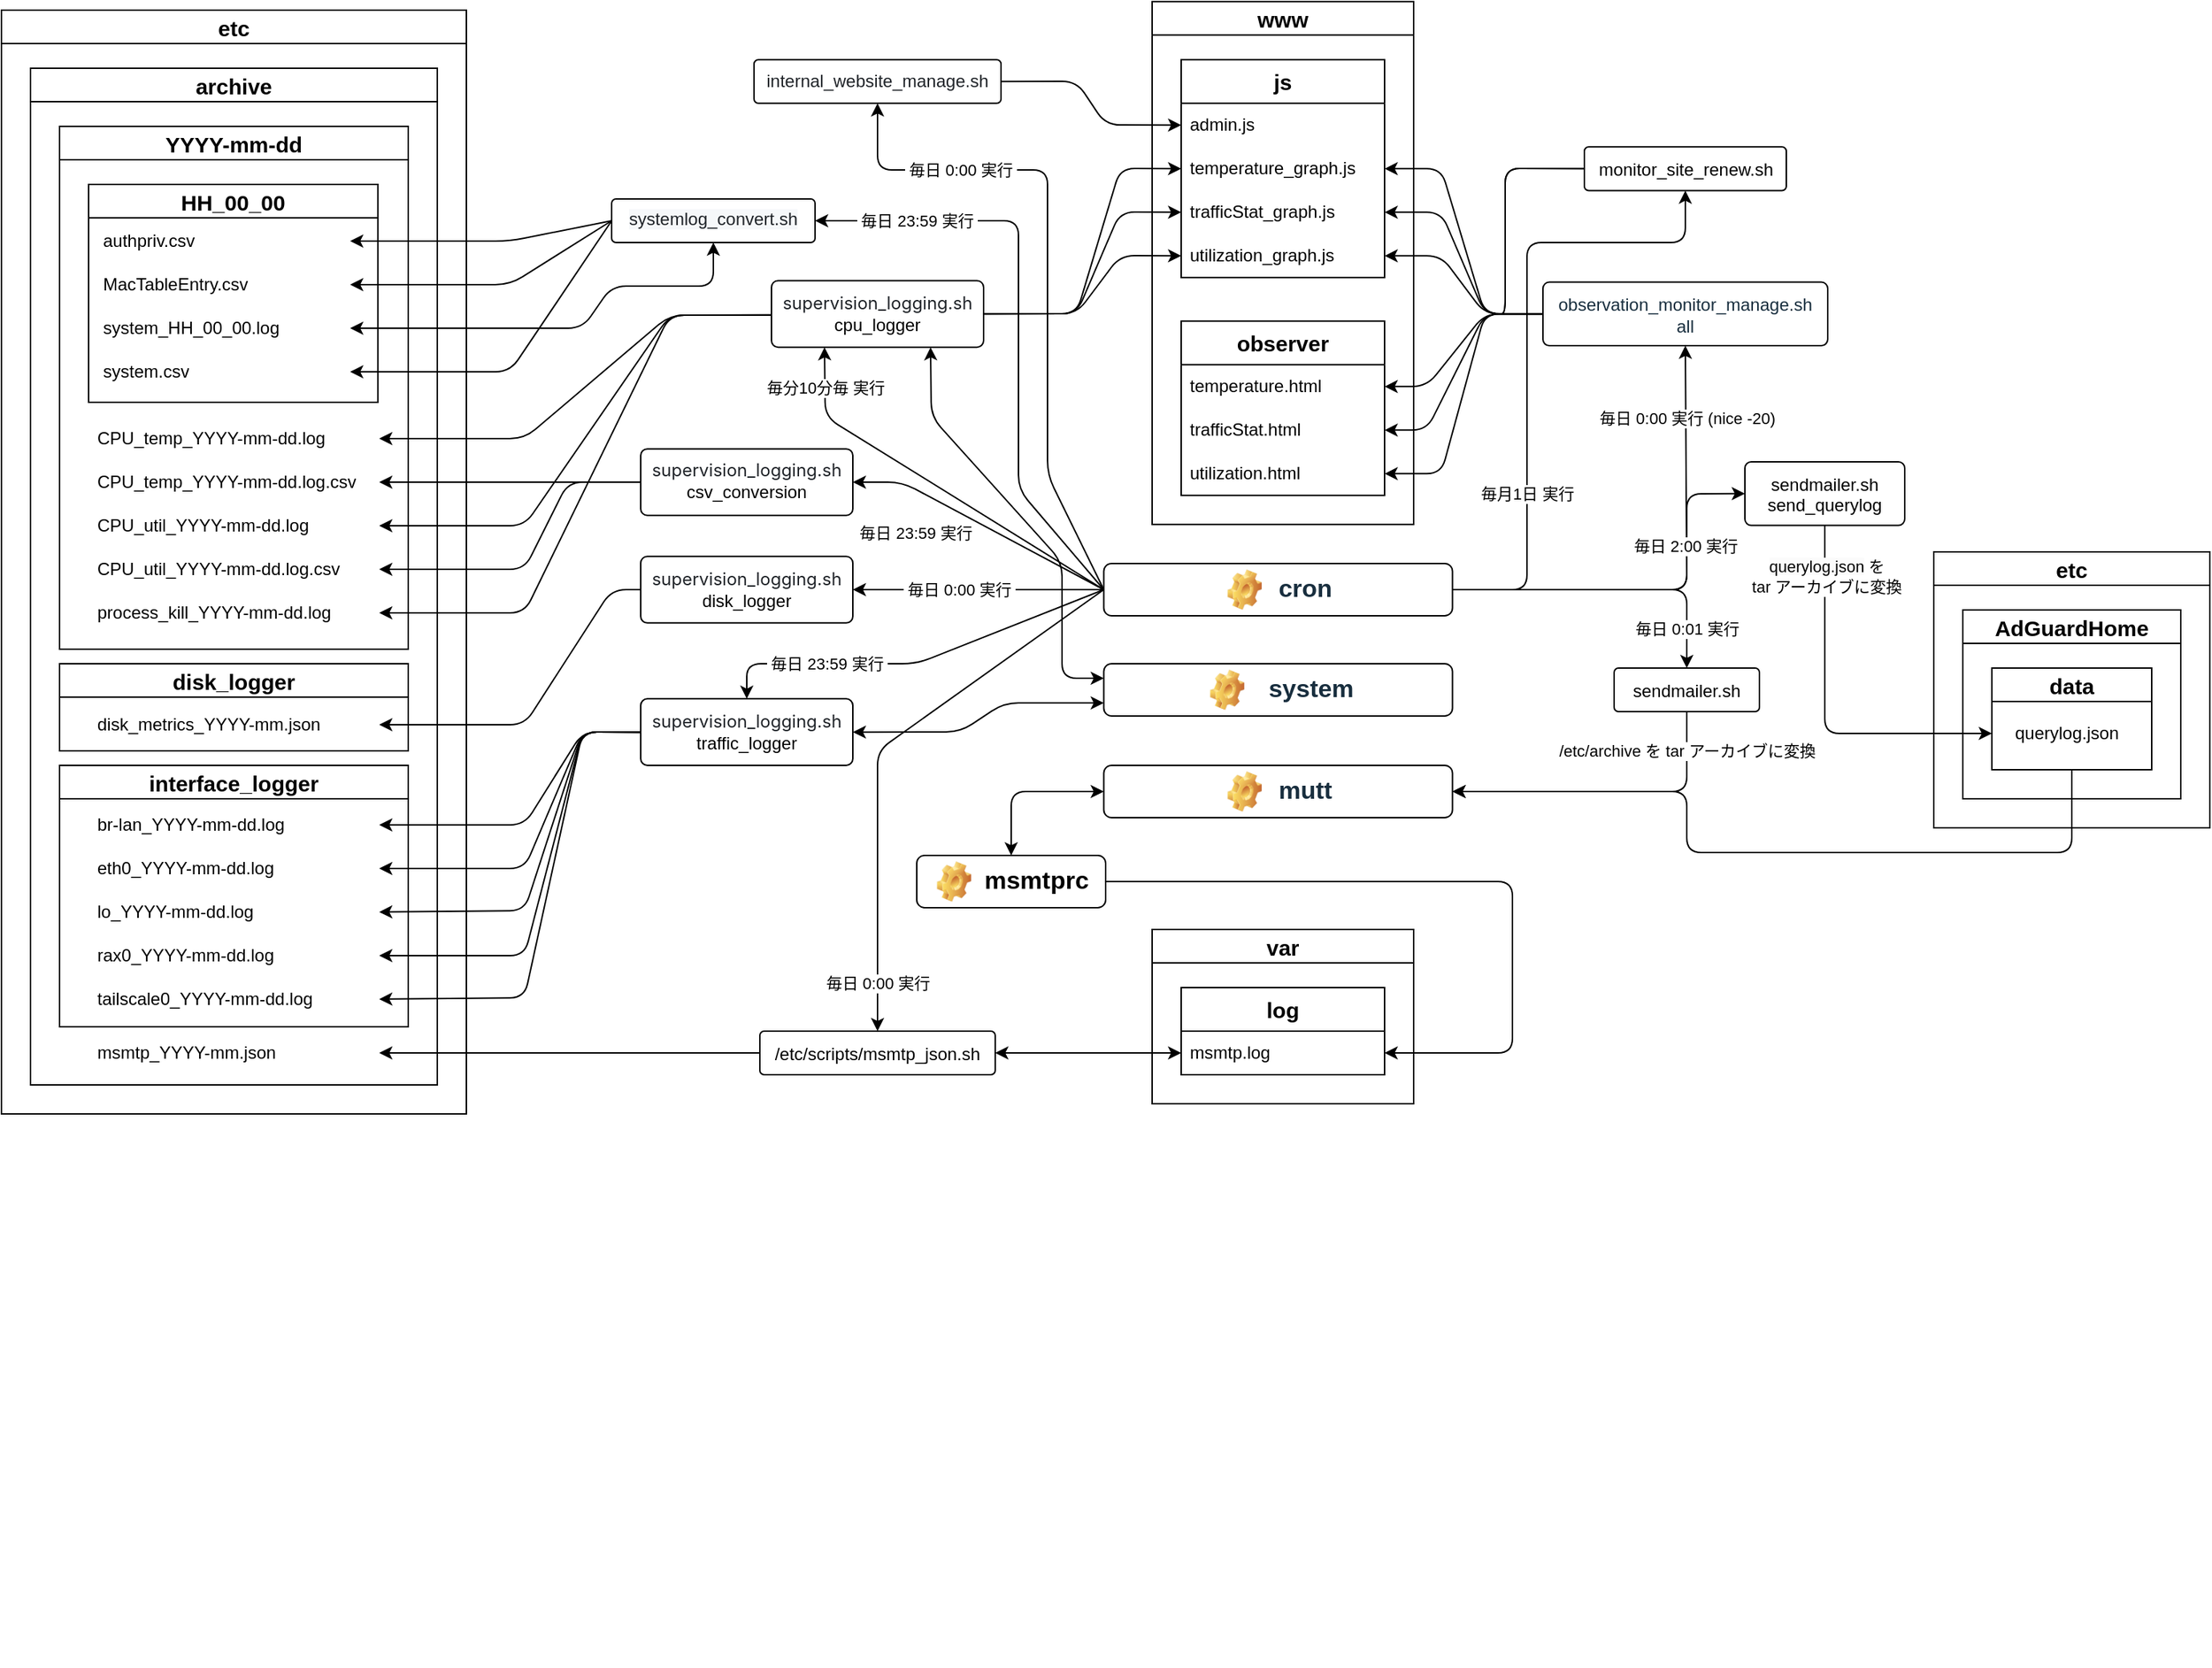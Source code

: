 <mxfile version="24.8.3">
  <diagram name="ページ1" id="POTG8XySrepqZoLcC0DG">
    <mxGraphModel dx="2048" dy="1121" grid="1" gridSize="10" guides="1" tooltips="1" connect="1" arrows="1" fold="1" page="1" pageScale="1" pageWidth="827" pageHeight="1169" math="0" shadow="0">
      <root>
        <mxCell id="0" />
        <mxCell id="1" parent="0" />
        <mxCell id="xPqBgnL-eaIDLJrNf_FH-5" value="&lt;font style=&quot;font-size: 15px;&quot;&gt;js&lt;/font&gt;" style="swimlane;fontStyle=1;childLayout=stackLayout;horizontal=1;startSize=30;horizontalStack=0;resizeParent=1;resizeParentMax=0;resizeLast=0;collapsible=1;marginBottom=0;whiteSpace=wrap;html=1;" parent="1" vertex="1">
          <mxGeometry x="52" y="174.15" width="140" height="150" as="geometry" />
        </mxCell>
        <UserObject label="admin.js" id="xPqBgnL-eaIDLJrNf_FH-6">
          <mxCell style="text;strokeColor=none;fillColor=none;align=left;verticalAlign=middle;spacingLeft=4;spacingRight=4;overflow=hidden;points=[[0,0.5],[1,0.5]];portConstraint=eastwest;rotatable=0;whiteSpace=wrap;html=1;" parent="xPqBgnL-eaIDLJrNf_FH-5" vertex="1">
            <mxGeometry y="30" width="140" height="30" as="geometry" />
          </mxCell>
        </UserObject>
        <mxCell id="xPqBgnL-eaIDLJrNf_FH-7" value="temperature_graph.js" style="text;strokeColor=none;fillColor=none;align=left;verticalAlign=middle;spacingLeft=4;spacingRight=4;overflow=hidden;points=[[0,0.5],[1,0.5]];portConstraint=eastwest;rotatable=0;whiteSpace=wrap;html=1;" parent="xPqBgnL-eaIDLJrNf_FH-5" vertex="1">
          <mxGeometry y="60" width="140" height="30" as="geometry" />
        </mxCell>
        <mxCell id="xPqBgnL-eaIDLJrNf_FH-8" value="trafficStat_graph.js" style="text;strokeColor=none;fillColor=none;align=left;verticalAlign=middle;spacingLeft=4;spacingRight=4;overflow=hidden;points=[[0,0.5],[1,0.5]];portConstraint=eastwest;rotatable=0;whiteSpace=wrap;html=1;" parent="xPqBgnL-eaIDLJrNf_FH-5" vertex="1">
          <mxGeometry y="90" width="140" height="30" as="geometry" />
        </mxCell>
        <UserObject label="utilization_graph.js" id="xPqBgnL-eaIDLJrNf_FH-9">
          <mxCell style="text;strokeColor=none;fillColor=none;align=left;verticalAlign=middle;spacingLeft=4;spacingRight=4;overflow=hidden;points=[[0,0.5],[1,0.5]];portConstraint=eastwest;rotatable=0;whiteSpace=wrap;html=1;" parent="xPqBgnL-eaIDLJrNf_FH-5" vertex="1">
            <mxGeometry y="120" width="140" height="30" as="geometry" />
          </mxCell>
        </UserObject>
        <mxCell id="xPqBgnL-eaIDLJrNf_FH-11" value="&lt;font style=&quot;font-size: 15px;&quot;&gt;www&lt;/font&gt;" style="swimlane;whiteSpace=wrap;html=1;" parent="1" vertex="1">
          <mxGeometry x="32" y="134.15" width="180" height="360" as="geometry" />
        </mxCell>
        <mxCell id="xPqBgnL-eaIDLJrNf_FH-1" value="&lt;font style=&quot;font-size: 15px;&quot;&gt;observer&lt;/font&gt;" style="swimlane;fontStyle=1;childLayout=stackLayout;horizontal=1;startSize=30;horizontalStack=0;resizeParent=1;resizeParentMax=0;resizeLast=0;collapsible=1;marginBottom=0;whiteSpace=wrap;html=1;" parent="xPqBgnL-eaIDLJrNf_FH-11" vertex="1">
          <mxGeometry x="20" y="220" width="140" height="120" as="geometry" />
        </mxCell>
        <mxCell id="xPqBgnL-eaIDLJrNf_FH-2" value="temperature.html" style="text;strokeColor=none;fillColor=none;align=left;verticalAlign=middle;spacingLeft=4;spacingRight=4;overflow=hidden;points=[[0,0.5],[1,0.5]];portConstraint=eastwest;rotatable=0;whiteSpace=wrap;html=1;" parent="xPqBgnL-eaIDLJrNf_FH-1" vertex="1">
          <mxGeometry y="30" width="140" height="30" as="geometry" />
        </mxCell>
        <mxCell id="xPqBgnL-eaIDLJrNf_FH-3" value="trafficStat.html" style="text;strokeColor=none;fillColor=none;align=left;verticalAlign=middle;spacingLeft=4;spacingRight=4;overflow=hidden;points=[[0,0.5],[1,0.5]];portConstraint=eastwest;rotatable=0;whiteSpace=wrap;html=1;" parent="xPqBgnL-eaIDLJrNf_FH-1" vertex="1">
          <mxGeometry y="60" width="140" height="30" as="geometry" />
        </mxCell>
        <mxCell id="xPqBgnL-eaIDLJrNf_FH-4" value="utilization.html" style="text;strokeColor=none;fillColor=none;align=left;verticalAlign=middle;spacingLeft=4;spacingRight=4;overflow=hidden;points=[[0,0.5],[1,0.5]];portConstraint=eastwest;rotatable=0;whiteSpace=wrap;html=1;" parent="xPqBgnL-eaIDLJrNf_FH-1" vertex="1">
          <mxGeometry y="90" width="140" height="30" as="geometry" />
        </mxCell>
        <mxCell id="xPqBgnL-eaIDLJrNf_FH-190" value="" style="html=1;rounded=1;curved=0;sourcePerimeterSpacing=0;targetPerimeterSpacing=0;startSize=6;endSize=6;noEdgeStyle=1;orthogonal=1;entryX=1;entryY=0.5;entryDx=0;entryDy=0;exitX=0;exitY=0.5;exitDx=0;exitDy=0;" parent="1" source="xPqBgnL-eaIDLJrNf_FH-167" target="xPqBgnL-eaIDLJrNf_FH-7" edge="1">
          <mxGeometry relative="1" as="geometry">
            <mxPoint x="222" y="231.65" as="sourcePoint" />
            <mxPoint x="272" y="204.15" as="targetPoint" />
            <Array as="points">
              <mxPoint x="261" y="349.15" />
              <mxPoint x="231" y="249.15" />
            </Array>
          </mxGeometry>
        </mxCell>
        <mxCell id="xPqBgnL-eaIDLJrNf_FH-196" value="" style="html=1;rounded=1;curved=0;sourcePerimeterSpacing=0;targetPerimeterSpacing=0;startSize=6;endSize=6;noEdgeStyle=1;orthogonal=1;entryX=1;entryY=0.5;entryDx=0;entryDy=0;exitX=0;exitY=0.5;exitDx=0;exitDy=0;" parent="1" source="xPqBgnL-eaIDLJrNf_FH-167" target="xPqBgnL-eaIDLJrNf_FH-8" edge="1">
          <mxGeometry relative="1" as="geometry">
            <mxPoint x="382" y="275.15" as="sourcePoint" />
            <mxPoint x="202" y="259.15" as="targetPoint" />
            <Array as="points">
              <mxPoint x="261" y="349.15" />
              <mxPoint x="231" y="279.15" />
            </Array>
          </mxGeometry>
        </mxCell>
        <mxCell id="xPqBgnL-eaIDLJrNf_FH-197" value="" style="html=1;rounded=1;curved=0;sourcePerimeterSpacing=0;targetPerimeterSpacing=0;startSize=6;endSize=6;noEdgeStyle=1;orthogonal=1;entryX=1;entryY=0.5;entryDx=0;entryDy=0;exitX=0;exitY=0.5;exitDx=0;exitDy=0;" parent="1" source="xPqBgnL-eaIDLJrNf_FH-167" target="xPqBgnL-eaIDLJrNf_FH-9" edge="1">
          <mxGeometry relative="1" as="geometry">
            <mxPoint x="382" y="275.15" as="sourcePoint" />
            <mxPoint x="202" y="289.15" as="targetPoint" />
            <Array as="points">
              <mxPoint x="261" y="349.15" />
              <mxPoint x="231" y="309.15" />
            </Array>
          </mxGeometry>
        </mxCell>
        <mxCell id="_yV6Y9GvnwlzQ7EZrmGs-10" value="" style="html=1;rounded=1;curved=0;sourcePerimeterSpacing=0;targetPerimeterSpacing=0;startSize=6;endSize=6;noEdgeStyle=1;orthogonal=1;entryX=0;entryY=0.5;entryDx=0;entryDy=0;exitX=1;exitY=0.5;exitDx=0;exitDy=0;" parent="1" source="_yV6Y9GvnwlzQ7EZrmGs-13" target="xPqBgnL-eaIDLJrNf_FH-7" edge="1">
          <mxGeometry relative="1" as="geometry">
            <mxPoint x="-139" y="344.15" as="sourcePoint" />
            <mxPoint x="-219" y="394.15" as="targetPoint" />
            <Array as="points">
              <mxPoint x="-20" y="349" />
              <mxPoint x="10" y="249" />
            </Array>
          </mxGeometry>
        </mxCell>
        <mxCell id="_yV6Y9GvnwlzQ7EZrmGs-11" value="" style="html=1;rounded=1;curved=0;sourcePerimeterSpacing=0;targetPerimeterSpacing=0;startSize=6;endSize=6;noEdgeStyle=1;orthogonal=1;entryX=0;entryY=0.5;entryDx=0;entryDy=0;exitX=1;exitY=0.5;exitDx=0;exitDy=0;strokeColor=default;" parent="1" source="_yV6Y9GvnwlzQ7EZrmGs-13" target="xPqBgnL-eaIDLJrNf_FH-8" edge="1">
          <mxGeometry relative="1" as="geometry">
            <mxPoint x="-99" y="404.15" as="sourcePoint" />
            <mxPoint x="52" y="509.15" as="targetPoint" />
            <Array as="points">
              <mxPoint x="-20" y="349" />
              <mxPoint x="10" y="279" />
            </Array>
          </mxGeometry>
        </mxCell>
        <mxCell id="_yV6Y9GvnwlzQ7EZrmGs-12" value="" style="html=1;rounded=1;curved=0;sourcePerimeterSpacing=0;targetPerimeterSpacing=0;startSize=6;endSize=6;noEdgeStyle=1;orthogonal=1;entryX=0;entryY=0.5;entryDx=0;entryDy=0;exitX=1;exitY=0.5;exitDx=0;exitDy=0;" parent="1" source="_yV6Y9GvnwlzQ7EZrmGs-13" target="xPqBgnL-eaIDLJrNf_FH-9" edge="1">
          <mxGeometry relative="1" as="geometry">
            <mxPoint x="-159" y="364.15" as="sourcePoint" />
            <mxPoint x="-6" y="524.15" as="targetPoint" />
            <Array as="points">
              <mxPoint x="-20" y="349" />
              <mxPoint x="10" y="309" />
            </Array>
          </mxGeometry>
        </mxCell>
        <mxCell id="_yV6Y9GvnwlzQ7EZrmGs-13" value="&lt;span style=&quot;color: rgb(31, 35, 40); font-family: -apple-system, &amp;quot;system-ui&amp;quot;, &amp;quot;Segoe UI&amp;quot;, &amp;quot;Noto Sans&amp;quot;, Helvetica, Arial, sans-serif, &amp;quot;Apple Color Emoji&amp;quot;, &amp;quot;Segoe UI Emoji&amp;quot;; background-color: rgb(255, 255, 255);&quot;&gt;supervision_logging.sh&lt;/span&gt;&lt;div&gt;&lt;p style=&quot;margin: 0px; font-variant-numeric: normal; font-variant-east-asian: normal; font-variant-alternates: normal; font-size-adjust: none; font-kerning: auto; font-optical-sizing: auto; font-feature-settings: normal; font-variation-settings: normal; font-variant-position: normal; font-stretch: normal; line-height: normal; color: rgb(0, 0, 0);&quot; class=&quot;p1&quot;&gt;cpu_logger&lt;/p&gt;&lt;/div&gt;" style="rounded=1;arcSize=10;whiteSpace=wrap;html=1;align=center;spacingBottom=1;spacingTop=0;labelBackgroundColor=none;fillColor=default;strokeColor=#000000;fontColor=#182E3E;" parent="1" vertex="1">
          <mxGeometry x="-230" y="326.23" width="146" height="45.85" as="geometry" />
        </mxCell>
        <mxCell id="_yV6Y9GvnwlzQ7EZrmGs-17" value="&lt;span style=&quot;color: rgb(31, 35, 40); text-align: start; background-color: rgb(255, 255, 255);&quot;&gt;&lt;font face=&quot;Helvetica&quot; style=&quot;font-size: 12px;&quot;&gt;internal_website_manage.sh&lt;/font&gt;&lt;/span&gt;" style="rounded=1;arcSize=10;whiteSpace=wrap;html=1;align=center;spacingBottom=0;spacingTop=0;labelBackgroundColor=none;fillColor=default;strokeColor=#000000;fontColor=#182E3E;" parent="1" vertex="1">
          <mxGeometry x="-242" y="174.15" width="170" height="30" as="geometry" />
        </mxCell>
        <mxCell id="_yV6Y9GvnwlzQ7EZrmGs-18" value="" style="endArrow=classic;html=1;rounded=1;entryX=0.5;entryY=1;entryDx=0;entryDy=0;exitX=0;exitY=0.5;exitDx=0;exitDy=0;curved=0;" parent="1" source="_yV6Y9GvnwlzQ7EZrmGs-44" target="_yV6Y9GvnwlzQ7EZrmGs-17" edge="1">
          <mxGeometry width="50" height="50" relative="1" as="geometry">
            <mxPoint x="37" y="78.15" as="sourcePoint" />
            <mxPoint x="-161" y="344.15" as="targetPoint" />
            <Array as="points">
              <mxPoint x="-40" y="460" />
              <mxPoint x="-40" y="320" />
              <mxPoint x="-40" y="250" />
              <mxPoint x="-110" y="250" />
              <mxPoint x="-157" y="250" />
            </Array>
          </mxGeometry>
        </mxCell>
        <mxCell id="_yV6Y9GvnwlzQ7EZrmGs-29" value="&amp;nbsp;毎日 0:00 実行&amp;nbsp;" style="edgeLabel;html=1;align=center;verticalAlign=middle;resizable=0;points=[];" parent="_yV6Y9GvnwlzQ7EZrmGs-18" vertex="1" connectable="0">
          <mxGeometry x="0.476" y="1" relative="1" as="geometry">
            <mxPoint x="-18" y="-1" as="offset" />
          </mxGeometry>
        </mxCell>
        <mxCell id="_yV6Y9GvnwlzQ7EZrmGs-19" value="" style="html=1;rounded=1;curved=0;sourcePerimeterSpacing=0;targetPerimeterSpacing=0;startSize=6;endSize=6;noEdgeStyle=1;orthogonal=1;entryX=0;entryY=0.5;entryDx=0;entryDy=0;exitX=1;exitY=0.5;exitDx=0;exitDy=0;" parent="1" source="_yV6Y9GvnwlzQ7EZrmGs-17" target="xPqBgnL-eaIDLJrNf_FH-6" edge="1">
          <mxGeometry relative="1" as="geometry">
            <mxPoint x="-83" y="359.15" as="sourcePoint" />
            <mxPoint x="62" y="409.15" as="targetPoint" />
            <Array as="points">
              <mxPoint x="-20" y="189" />
              <mxPoint y="219" />
            </Array>
          </mxGeometry>
        </mxCell>
        <mxCell id="_yV6Y9GvnwlzQ7EZrmGs-43" value="" style="group" parent="1" vertex="1" connectable="0">
          <mxGeometry y="521" width="240" height="36" as="geometry" />
        </mxCell>
        <mxCell id="_yV6Y9GvnwlzQ7EZrmGs-44" value="" style="rounded=1;whiteSpace=wrap;html=1;" parent="_yV6Y9GvnwlzQ7EZrmGs-43" vertex="1">
          <mxGeometry x="-1.263" width="240" height="36" as="geometry" />
        </mxCell>
        <mxCell id="_yV6Y9GvnwlzQ7EZrmGs-45" value="" style="shape=image;html=1;verticalLabelPosition=bottom;verticalAlign=top;imageAspect=1;aspect=fixed;image=img/clipart/Gear_128x128.png;container=0;labelBackgroundColor=none;fillColor=none;strokeColor=#BAC8D3;fontColor=#182E3E;" parent="_yV6Y9GvnwlzQ7EZrmGs-43" vertex="1">
          <mxGeometry x="83.842" y="4.15" width="23.62" height="27.7" as="geometry" />
        </mxCell>
        <mxCell id="_yV6Y9GvnwlzQ7EZrmGs-46" value="cron" style="text;html=1;align=center;verticalAlign=middle;resizable=0;points=[];autosize=1;strokeColor=none;fillColor=none;fontSize=17;labelBackgroundColor=none;fontColor=#182E3E;fontStyle=1" parent="_yV6Y9GvnwlzQ7EZrmGs-43" vertex="1">
          <mxGeometry x="106.998" y="3.0" width="60" height="30" as="geometry" />
        </mxCell>
        <mxCell id="_yV6Y9GvnwlzQ7EZrmGs-47" value="" style="endArrow=classic;html=1;rounded=1;curved=0;entryX=0.5;entryY=1;entryDx=0;entryDy=0;exitX=1;exitY=0.5;exitDx=0;exitDy=0;" parent="1" source="_yV6Y9GvnwlzQ7EZrmGs-44" target="xPqBgnL-eaIDLJrNf_FH-167" edge="1">
          <mxGeometry width="50" height="50" relative="1" as="geometry">
            <mxPoint x="224" y="78" as="sourcePoint" />
            <mxPoint x="419" y="344" as="targetPoint" />
            <Array as="points">
              <mxPoint x="400" y="539" />
            </Array>
          </mxGeometry>
        </mxCell>
        <mxCell id="_yV6Y9GvnwlzQ7EZrmGs-48" value="毎日 0:00 実行 (nice -20)" style="edgeLabel;html=1;align=center;verticalAlign=middle;resizable=0;points=[];" parent="_yV6Y9GvnwlzQ7EZrmGs-47" vertex="1" connectable="0">
          <mxGeometry x="0.737" relative="1" as="geometry">
            <mxPoint y="6" as="offset" />
          </mxGeometry>
        </mxCell>
        <mxCell id="_yV6Y9GvnwlzQ7EZrmGs-49" value="" style="endArrow=classic;html=1;rounded=1;curved=0;exitX=0;exitY=0.5;exitDx=0;exitDy=0;entryX=0.25;entryY=1;entryDx=0;entryDy=0;" parent="1" source="_yV6Y9GvnwlzQ7EZrmGs-44" target="_yV6Y9GvnwlzQ7EZrmGs-13" edge="1">
          <mxGeometry width="50" height="50" relative="1" as="geometry">
            <mxPoint x="18" y="450" as="sourcePoint" />
            <mxPoint x="-157" y="380" as="targetPoint" />
            <Array as="points">
              <mxPoint x="-193" y="420" />
            </Array>
          </mxGeometry>
        </mxCell>
        <mxCell id="_yV6Y9GvnwlzQ7EZrmGs-50" value="毎分10分毎 実行" style="edgeLabel;html=1;align=center;verticalAlign=middle;resizable=0;points=[];" parent="_yV6Y9GvnwlzQ7EZrmGs-49" vertex="1" connectable="0">
          <mxGeometry x="0.739" relative="1" as="geometry">
            <mxPoint y="-8" as="offset" />
          </mxGeometry>
        </mxCell>
        <mxCell id="_yV6Y9GvnwlzQ7EZrmGs-51" value="&lt;p style=&quot;margin: 0px; font-variant-numeric: normal; font-variant-east-asian: normal; font-variant-alternates: normal; font-size-adjust: none; font-kerning: auto; font-optical-sizing: auto; font-feature-settings: normal; font-variation-settings: normal; font-variant-position: normal; font-stretch: normal; line-height: normal; color: rgb(0, 0, 0); text-align: start;&quot; class=&quot;p1&quot;&gt;/etc/scripts/msmtp_json.sh&lt;/p&gt;" style="rounded=1;arcSize=10;whiteSpace=wrap;html=1;align=center;spacingBottom=0;spacingTop=0;labelBackgroundColor=none;fillColor=default;strokeColor=#000000;fontColor=#182E3E;" parent="1" vertex="1">
          <mxGeometry x="-238" y="843" width="162" height="30" as="geometry" />
        </mxCell>
        <mxCell id="_yV6Y9GvnwlzQ7EZrmGs-52" value="" style="group" parent="1" vertex="1" connectable="0">
          <mxGeometry x="32" y="773" width="180" height="120" as="geometry" />
        </mxCell>
        <mxCell id="_yV6Y9GvnwlzQ7EZrmGs-30" value="&lt;font style=&quot;font-size: 15px;&quot;&gt;log&lt;/font&gt;" style="swimlane;fontStyle=1;childLayout=stackLayout;horizontal=1;startSize=30;horizontalStack=0;resizeParent=1;resizeParentMax=0;resizeLast=0;collapsible=1;marginBottom=0;whiteSpace=wrap;html=1;" parent="_yV6Y9GvnwlzQ7EZrmGs-52" vertex="1">
          <mxGeometry x="20" y="40" width="140" height="60" as="geometry" />
        </mxCell>
        <UserObject label="msmtp.log" id="_yV6Y9GvnwlzQ7EZrmGs-31">
          <mxCell style="text;strokeColor=none;fillColor=none;align=left;verticalAlign=middle;spacingLeft=4;spacingRight=4;overflow=hidden;points=[[0,0.5],[1,0.5]];portConstraint=eastwest;rotatable=0;whiteSpace=wrap;html=1;" parent="_yV6Y9GvnwlzQ7EZrmGs-30" vertex="1">
            <mxGeometry y="30" width="140" height="30" as="geometry" />
          </mxCell>
        </UserObject>
        <mxCell id="_yV6Y9GvnwlzQ7EZrmGs-35" value="&lt;font style=&quot;font-size: 15px;&quot;&gt;var&lt;/font&gt;" style="swimlane;whiteSpace=wrap;html=1;" parent="_yV6Y9GvnwlzQ7EZrmGs-52" vertex="1">
          <mxGeometry width="180" height="120" as="geometry" />
        </mxCell>
        <mxCell id="xPqBgnL-eaIDLJrNf_FH-167" value="&lt;font style=&quot;font-size: 12px;&quot;&gt;observation_monitor_manage.sh&lt;/font&gt;&lt;div style=&quot;&quot;&gt;&lt;font style=&quot;font-size: 12px;&quot;&gt;all&lt;/font&gt;&lt;/div&gt;" style="rounded=1;arcSize=10;whiteSpace=wrap;html=1;align=center;spacingBottom=-2;spacingTop=0;labelBackgroundColor=none;fillColor=default;strokeColor=#000000;fontColor=#182E3E;verticalAlign=middle;horizontal=1;spacing=2;" parent="1" vertex="1">
          <mxGeometry x="301" y="327.27" width="196" height="43.77" as="geometry" />
        </mxCell>
        <mxCell id="xPqBgnL-eaIDLJrNf_FH-198" value="" style="html=1;rounded=1;curved=0;sourcePerimeterSpacing=0;targetPerimeterSpacing=0;startSize=6;endSize=6;noEdgeStyle=1;orthogonal=1;entryX=1;entryY=0.5;entryDx=0;entryDy=0;exitX=0;exitY=0.5;exitDx=0;exitDy=0;" parent="1" source="xPqBgnL-eaIDLJrNf_FH-167" target="xPqBgnL-eaIDLJrNf_FH-2" edge="1">
          <mxGeometry relative="1" as="geometry">
            <mxPoint x="382" y="275.15" as="sourcePoint" />
            <mxPoint x="202" y="319.15" as="targetPoint" />
            <Array as="points">
              <mxPoint x="261" y="349.15" />
              <mxPoint x="221" y="399.15" />
            </Array>
          </mxGeometry>
        </mxCell>
        <mxCell id="xPqBgnL-eaIDLJrNf_FH-199" value="" style="html=1;rounded=1;curved=0;sourcePerimeterSpacing=0;targetPerimeterSpacing=0;startSize=6;endSize=6;noEdgeStyle=1;orthogonal=1;entryX=1;entryY=0.5;entryDx=0;entryDy=0;exitX=0;exitY=0.5;exitDx=0;exitDy=0;" parent="1" source="xPqBgnL-eaIDLJrNf_FH-167" target="xPqBgnL-eaIDLJrNf_FH-3" edge="1">
          <mxGeometry relative="1" as="geometry">
            <mxPoint x="392" y="285.15" as="sourcePoint" />
            <mxPoint x="212" y="329.15" as="targetPoint" />
            <Array as="points">
              <mxPoint x="261" y="349.15" />
              <mxPoint x="221" y="429.15" />
            </Array>
          </mxGeometry>
        </mxCell>
        <mxCell id="xPqBgnL-eaIDLJrNf_FH-200" value="" style="html=1;rounded=1;curved=0;sourcePerimeterSpacing=0;targetPerimeterSpacing=0;startSize=6;endSize=6;noEdgeStyle=1;orthogonal=1;entryX=1;entryY=0.5;entryDx=0;entryDy=0;exitX=0;exitY=0.5;exitDx=0;exitDy=0;" parent="1" source="xPqBgnL-eaIDLJrNf_FH-167" target="xPqBgnL-eaIDLJrNf_FH-4" edge="1">
          <mxGeometry relative="1" as="geometry">
            <mxPoint x="402" y="295.15" as="sourcePoint" />
            <mxPoint x="222" y="339.15" as="targetPoint" />
            <Array as="points">
              <mxPoint x="261" y="349.15" />
              <mxPoint x="231" y="459.15" />
            </Array>
          </mxGeometry>
        </mxCell>
        <mxCell id="_yV6Y9GvnwlzQ7EZrmGs-57" value="" style="endArrow=classic;html=1;rounded=1;curved=0;entryX=0.5;entryY=0;entryDx=0;entryDy=0;exitX=0;exitY=0.5;exitDx=0;exitDy=0;" parent="1" source="_yV6Y9GvnwlzQ7EZrmGs-44" target="_yV6Y9GvnwlzQ7EZrmGs-51" edge="1">
          <mxGeometry width="50" height="50" relative="1" as="geometry">
            <mxPoint x="-110" y="540" as="sourcePoint" />
            <mxPoint x="-147" y="382" as="targetPoint" />
            <Array as="points">
              <mxPoint x="-157" y="650" />
            </Array>
          </mxGeometry>
        </mxCell>
        <mxCell id="_yV6Y9GvnwlzQ7EZrmGs-58" value="毎日 0:00 実行" style="edgeLabel;html=1;align=center;verticalAlign=middle;resizable=0;points=[];" parent="_yV6Y9GvnwlzQ7EZrmGs-57" vertex="1" connectable="0">
          <mxGeometry x="0.739" relative="1" as="geometry">
            <mxPoint y="17" as="offset" />
          </mxGeometry>
        </mxCell>
        <mxCell id="_yV6Y9GvnwlzQ7EZrmGs-64" value="" style="group" parent="1" vertex="1" connectable="0">
          <mxGeometry x="-690" y="360" width="380" height="920" as="geometry" />
        </mxCell>
        <mxCell id="_yV6Y9GvnwlzQ7EZrmGs-103" value="" style="group;fillColor=default;" parent="1" vertex="1" connectable="0">
          <mxGeometry x="-760" y="140" width="320" height="760" as="geometry" />
        </mxCell>
        <mxCell id="_yV6Y9GvnwlzQ7EZrmGs-73" value="" style="group" parent="_yV6Y9GvnwlzQ7EZrmGs-103" vertex="1" connectable="0">
          <mxGeometry x="60" y="120" width="200" height="150" as="geometry" />
        </mxCell>
        <mxCell id="_yV6Y9GvnwlzQ7EZrmGs-74" value="&lt;span style=&quot;font-size: 15px;&quot;&gt;HH_00_00&lt;/span&gt;" style="swimlane;whiteSpace=wrap;html=1;" parent="_yV6Y9GvnwlzQ7EZrmGs-73" vertex="1">
          <mxGeometry width="199.13" height="150" as="geometry" />
        </mxCell>
        <UserObject label="system.csv" id="_yV6Y9GvnwlzQ7EZrmGs-84">
          <mxCell style="text;strokeColor=none;fillColor=none;align=left;verticalAlign=middle;spacingLeft=4;spacingRight=4;overflow=hidden;points=[[0,0.5],[1,0.5]];portConstraint=eastwest;rotatable=0;whiteSpace=wrap;html=1;" parent="_yV6Y9GvnwlzQ7EZrmGs-74" vertex="1">
            <mxGeometry x="4" y="114" width="176" height="30" as="geometry" />
          </mxCell>
        </UserObject>
        <UserObject label="authpriv.csv" id="_yV6Y9GvnwlzQ7EZrmGs-80">
          <mxCell style="text;strokeColor=none;fillColor=none;align=left;verticalAlign=middle;spacingLeft=4;spacingRight=4;overflow=hidden;points=[[0,0.5],[1,0.5]];portConstraint=eastwest;rotatable=0;whiteSpace=wrap;html=1;" parent="_yV6Y9GvnwlzQ7EZrmGs-73" vertex="1">
            <mxGeometry x="4" y="24" width="176" height="30" as="geometry" />
          </mxCell>
        </UserObject>
        <UserObject label="MacTableEntry.csv" id="_yV6Y9GvnwlzQ7EZrmGs-81">
          <mxCell style="text;strokeColor=none;fillColor=none;align=left;verticalAlign=middle;spacingLeft=4;spacingRight=4;overflow=hidden;points=[[0,0.5],[1,0.5]];portConstraint=eastwest;rotatable=0;whiteSpace=wrap;html=1;" parent="_yV6Y9GvnwlzQ7EZrmGs-73" vertex="1">
            <mxGeometry x="4" y="54" width="176" height="30" as="geometry" />
          </mxCell>
        </UserObject>
        <UserObject label="system_HH_00_00.log" id="_yV6Y9GvnwlzQ7EZrmGs-82">
          <mxCell style="text;strokeColor=none;fillColor=none;align=left;verticalAlign=middle;spacingLeft=4;spacingRight=4;overflow=hidden;points=[[0,0.5],[1,0.5]];portConstraint=eastwest;rotatable=0;whiteSpace=wrap;html=1;" parent="_yV6Y9GvnwlzQ7EZrmGs-73" vertex="1">
            <mxGeometry x="4" y="84" width="176" height="30" as="geometry" />
          </mxCell>
        </UserObject>
        <mxCell id="_yV6Y9GvnwlzQ7EZrmGs-72" value="&lt;span style=&quot;font-size: 15px;&quot;&gt;YYYY-mm-dd&lt;/span&gt;" style="swimlane;whiteSpace=wrap;html=1;" parent="_yV6Y9GvnwlzQ7EZrmGs-103" vertex="1">
          <mxGeometry x="40" y="80" width="240" height="360" as="geometry" />
        </mxCell>
        <UserObject label="process_kill_YYYY-mm-dd.log" id="_yV6Y9GvnwlzQ7EZrmGs-79">
          <mxCell style="text;strokeColor=none;fillColor=none;align=left;verticalAlign=middle;spacingLeft=4;spacingRight=4;overflow=hidden;points=[[0,0.5],[1,0.5]];portConstraint=eastwest;rotatable=0;whiteSpace=wrap;html=1;" parent="_yV6Y9GvnwlzQ7EZrmGs-103" vertex="1">
            <mxGeometry x="60" y="400" width="200" height="30" as="geometry" />
          </mxCell>
        </UserObject>
        <UserObject label="CPU_util_YYYY-mm-dd.log.csv" id="_yV6Y9GvnwlzQ7EZrmGs-77">
          <mxCell style="text;strokeColor=none;fillColor=none;align=left;verticalAlign=middle;spacingLeft=4;spacingRight=4;overflow=hidden;points=[[0,0.5],[1,0.5]];portConstraint=eastwest;rotatable=0;whiteSpace=wrap;html=1;" parent="_yV6Y9GvnwlzQ7EZrmGs-103" vertex="1">
            <mxGeometry x="60" y="370" width="200" height="30" as="geometry" />
          </mxCell>
        </UserObject>
        <UserObject label="CPU_util_YYYY-mm-dd.log" id="_yV6Y9GvnwlzQ7EZrmGs-76">
          <mxCell style="text;strokeColor=none;fillColor=none;align=left;verticalAlign=middle;spacingLeft=4;spacingRight=4;overflow=hidden;points=[[0,0.5],[1,0.5]];portConstraint=eastwest;rotatable=0;whiteSpace=wrap;html=1;" parent="_yV6Y9GvnwlzQ7EZrmGs-103" vertex="1">
            <mxGeometry x="60" y="340" width="200" height="30" as="geometry" />
          </mxCell>
        </UserObject>
        <UserObject label="CPU_temp_YYYY-mm-dd.log.csv" id="_yV6Y9GvnwlzQ7EZrmGs-75">
          <mxCell style="text;strokeColor=none;fillColor=none;align=left;verticalAlign=middle;spacingLeft=4;spacingRight=4;overflow=hidden;points=[[0,0.5],[1,0.5]];portConstraint=eastwest;rotatable=0;whiteSpace=wrap;html=1;" parent="_yV6Y9GvnwlzQ7EZrmGs-103" vertex="1">
            <mxGeometry x="60" y="310" width="200" height="30" as="geometry" />
          </mxCell>
        </UserObject>
        <UserObject label="CPU_temp_YYYY-mm-dd.log" id="_yV6Y9GvnwlzQ7EZrmGs-62">
          <mxCell style="text;strokeColor=none;fillColor=none;align=left;verticalAlign=middle;spacingLeft=4;spacingRight=4;overflow=hidden;points=[[0,0.5],[1,0.5]];portConstraint=eastwest;rotatable=0;whiteSpace=wrap;html=1;" parent="_yV6Y9GvnwlzQ7EZrmGs-103" vertex="1">
            <mxGeometry x="60" y="280" width="200" height="30" as="geometry" />
          </mxCell>
        </UserObject>
        <mxCell id="_yV6Y9GvnwlzQ7EZrmGs-56" value="&lt;font style=&quot;font-size: 15px;&quot;&gt;archive&lt;/font&gt;" style="swimlane;whiteSpace=wrap;html=1;container=0;" parent="_yV6Y9GvnwlzQ7EZrmGs-103" vertex="1">
          <mxGeometry x="20" y="40" width="280" height="700" as="geometry" />
        </mxCell>
        <mxCell id="_yV6Y9GvnwlzQ7EZrmGs-70" value="&lt;font style=&quot;font-size: 15px;&quot;&gt;etc&lt;/font&gt;" style="swimlane;whiteSpace=wrap;html=1;" parent="_yV6Y9GvnwlzQ7EZrmGs-103" vertex="1">
          <mxGeometry width="320" height="760" as="geometry" />
        </mxCell>
        <mxCell id="_yV6Y9GvnwlzQ7EZrmGs-89" value="&lt;span style=&quot;font-size: 15px;&quot;&gt;disk_logger&lt;/span&gt;" style="swimlane;whiteSpace=wrap;html=1;container=0;" parent="_yV6Y9GvnwlzQ7EZrmGs-103" vertex="1">
          <mxGeometry x="40" y="450" width="240" height="60" as="geometry" />
        </mxCell>
        <UserObject label="disk_metrics_YYYY-mm.json" id="_yV6Y9GvnwlzQ7EZrmGs-94">
          <mxCell style="text;strokeColor=none;fillColor=none;align=left;verticalAlign=middle;spacingLeft=4;spacingRight=4;overflow=hidden;points=[[0,0.5],[1,0.5]];portConstraint=eastwest;rotatable=0;whiteSpace=wrap;html=1;" parent="_yV6Y9GvnwlzQ7EZrmGs-103" vertex="1">
            <mxGeometry x="60" y="477" width="200" height="30" as="geometry" />
          </mxCell>
        </UserObject>
        <mxCell id="_yV6Y9GvnwlzQ7EZrmGs-96" value="&lt;span style=&quot;font-size: 15px;&quot;&gt;interface_logger&lt;/span&gt;" style="swimlane;whiteSpace=wrap;html=1;container=0;" parent="_yV6Y9GvnwlzQ7EZrmGs-103" vertex="1">
          <mxGeometry x="40" y="520" width="240" height="180" as="geometry" />
        </mxCell>
        <UserObject label="br-lan_YYYY-mm-dd.log" id="_yV6Y9GvnwlzQ7EZrmGs-97">
          <mxCell style="text;strokeColor=none;fillColor=none;align=left;verticalAlign=middle;spacingLeft=4;spacingRight=4;overflow=hidden;points=[[0,0.5],[1,0.5]];portConstraint=eastwest;rotatable=0;whiteSpace=wrap;html=1;container=0;" parent="_yV6Y9GvnwlzQ7EZrmGs-103" vertex="1">
            <mxGeometry x="60" y="546" width="200" height="30" as="geometry" />
          </mxCell>
        </UserObject>
        <UserObject label="eth0_YYYY-mm-dd.log" id="_yV6Y9GvnwlzQ7EZrmGs-98">
          <mxCell style="text;strokeColor=none;fillColor=none;align=left;verticalAlign=middle;spacingLeft=4;spacingRight=4;overflow=hidden;points=[[0,0.5],[1,0.5]];portConstraint=eastwest;rotatable=0;whiteSpace=wrap;html=1;container=0;" parent="_yV6Y9GvnwlzQ7EZrmGs-103" vertex="1">
            <mxGeometry x="60" y="576" width="200" height="30" as="geometry" />
          </mxCell>
        </UserObject>
        <UserObject label="lo_YYYY-mm-dd.log" id="_yV6Y9GvnwlzQ7EZrmGs-99">
          <mxCell style="text;strokeColor=none;fillColor=none;align=left;verticalAlign=middle;spacingLeft=4;spacingRight=4;overflow=hidden;points=[[0,0.5],[1,0.5]];portConstraint=eastwest;rotatable=0;whiteSpace=wrap;html=1;container=0;" parent="_yV6Y9GvnwlzQ7EZrmGs-103" vertex="1">
            <mxGeometry x="60" y="606" width="200" height="30" as="geometry" />
          </mxCell>
        </UserObject>
        <UserObject label="rax0_YYYY-mm-dd.log" id="_yV6Y9GvnwlzQ7EZrmGs-100">
          <mxCell style="text;strokeColor=none;fillColor=none;align=left;verticalAlign=middle;spacingLeft=4;spacingRight=4;overflow=hidden;points=[[0,0.5],[1,0.5]];portConstraint=eastwest;rotatable=0;whiteSpace=wrap;html=1;container=0;" parent="_yV6Y9GvnwlzQ7EZrmGs-103" vertex="1">
            <mxGeometry x="60" y="636" width="200" height="30" as="geometry" />
          </mxCell>
        </UserObject>
        <UserObject label="tailscale0_YYYY-mm-dd.log" id="_yV6Y9GvnwlzQ7EZrmGs-101">
          <mxCell style="text;strokeColor=none;fillColor=none;align=left;verticalAlign=middle;spacingLeft=4;spacingRight=4;overflow=hidden;points=[[0,0.5],[1,0.5]];portConstraint=eastwest;rotatable=0;whiteSpace=wrap;html=1;container=0;" parent="_yV6Y9GvnwlzQ7EZrmGs-103" vertex="1">
            <mxGeometry x="60" y="666" width="200" height="30" as="geometry" />
          </mxCell>
        </UserObject>
        <UserObject label="msmtp_YYYY-mm.json" id="_yV6Y9GvnwlzQ7EZrmGs-102">
          <mxCell style="text;strokeColor=none;fillColor=none;align=left;verticalAlign=middle;spacingLeft=4;spacingRight=4;overflow=hidden;points=[[0,0.5],[1,0.5]];portConstraint=eastwest;rotatable=0;whiteSpace=wrap;html=1;" parent="_yV6Y9GvnwlzQ7EZrmGs-103" vertex="1">
            <mxGeometry x="60" y="703" width="200" height="30" as="geometry" />
          </mxCell>
        </UserObject>
        <mxCell id="_yV6Y9GvnwlzQ7EZrmGs-104" value="" style="endArrow=classic;html=1;rounded=1;curved=0;exitX=0;exitY=0.5;exitDx=0;exitDy=0;" parent="1" source="_yV6Y9GvnwlzQ7EZrmGs-51" target="_yV6Y9GvnwlzQ7EZrmGs-102" edge="1">
          <mxGeometry width="50" height="50" relative="1" as="geometry">
            <mxPoint x="9" y="549" as="sourcePoint" />
            <mxPoint x="-490" y="858" as="targetPoint" />
            <Array as="points">
              <mxPoint x="-310" y="858" />
            </Array>
          </mxGeometry>
        </mxCell>
        <mxCell id="_yV6Y9GvnwlzQ7EZrmGs-106" value="" style="endArrow=classic;html=1;rounded=1;curved=0;entryX=1;entryY=0.5;entryDx=0;entryDy=0;exitX=0;exitY=0.515;exitDx=0;exitDy=0;exitPerimeter=0;" parent="1" source="_yV6Y9GvnwlzQ7EZrmGs-13" target="_yV6Y9GvnwlzQ7EZrmGs-62" edge="1">
          <mxGeometry width="50" height="50" relative="1" as="geometry">
            <mxPoint x="-250" y="360" as="sourcePoint" />
            <mxPoint x="-410" y="435" as="targetPoint" />
            <Array as="points">
              <mxPoint x="-300" y="350" />
              <mxPoint x="-400" y="435" />
            </Array>
          </mxGeometry>
        </mxCell>
        <mxCell id="_yV6Y9GvnwlzQ7EZrmGs-108" value="" style="endArrow=classic;html=1;rounded=1;curved=0;entryX=1;entryY=0.5;entryDx=0;entryDy=0;exitX=-0.001;exitY=0.517;exitDx=0;exitDy=0;exitPerimeter=0;" parent="1" source="_yV6Y9GvnwlzQ7EZrmGs-13" target="_yV6Y9GvnwlzQ7EZrmGs-76" edge="1">
          <mxGeometry width="50" height="50" relative="1" as="geometry">
            <mxPoint x="-240" y="360" as="sourcePoint" />
            <mxPoint x="-490" y="445" as="targetPoint" />
            <Array as="points">
              <mxPoint x="-300" y="350" />
              <mxPoint x="-400" y="495" />
            </Array>
          </mxGeometry>
        </mxCell>
        <mxCell id="_yV6Y9GvnwlzQ7EZrmGs-109" value="" style="endArrow=classic;html=1;rounded=1;curved=0;entryX=1;entryY=0.5;entryDx=0;entryDy=0;exitX=0;exitY=0.518;exitDx=0;exitDy=0;exitPerimeter=0;" parent="1" source="_yV6Y9GvnwlzQ7EZrmGs-13" target="_yV6Y9GvnwlzQ7EZrmGs-79" edge="1">
          <mxGeometry width="50" height="50" relative="1" as="geometry">
            <mxPoint x="-240" y="360" as="sourcePoint" />
            <mxPoint x="-480" y="455" as="targetPoint" />
            <Array as="points">
              <mxPoint x="-300" y="350" />
              <mxPoint x="-400" y="555" />
            </Array>
          </mxGeometry>
        </mxCell>
        <mxCell id="_yV6Y9GvnwlzQ7EZrmGs-110" value="&lt;span style=&quot;color: rgb(31, 35, 40); text-align: start; background-color: rgb(246, 248, 250);&quot;&gt;&lt;font style=&quot;font-size: 12px;&quot; face=&quot;Helvetica&quot;&gt;systemlog_convert.sh&lt;/font&gt;&lt;/span&gt;" style="rounded=1;arcSize=10;whiteSpace=wrap;html=1;align=center;spacingBottom=2;spacingTop=0;labelBackgroundColor=none;fillColor=default;strokeColor=#000000;fontColor=#182E3E;" parent="1" vertex="1">
          <mxGeometry x="-340" y="270" width="140" height="30" as="geometry" />
        </mxCell>
        <mxCell id="_yV6Y9GvnwlzQ7EZrmGs-111" value="" style="endArrow=classic;html=1;rounded=1;entryX=1;entryY=0.5;entryDx=0;entryDy=0;curved=0;exitX=0;exitY=0.5;exitDx=0;exitDy=0;" parent="1" source="_yV6Y9GvnwlzQ7EZrmGs-44" target="_yV6Y9GvnwlzQ7EZrmGs-110" edge="1">
          <mxGeometry width="50" height="50" relative="1" as="geometry">
            <mxPoint x="9" y="549" as="sourcePoint" />
            <mxPoint x="-147" y="214" as="targetPoint" />
            <Array as="points">
              <mxPoint x="-60" y="470" />
              <mxPoint x="-60" y="380" />
              <mxPoint x="-60" y="285" />
              <mxPoint x="-100" y="285" />
              <mxPoint x="-147" y="285" />
            </Array>
          </mxGeometry>
        </mxCell>
        <mxCell id="_yV6Y9GvnwlzQ7EZrmGs-112" value="&amp;nbsp;毎日 23:59 実行&amp;nbsp;" style="edgeLabel;html=1;align=center;verticalAlign=middle;resizable=0;points=[];" parent="_yV6Y9GvnwlzQ7EZrmGs-111" vertex="1" connectable="0">
          <mxGeometry x="0.476" y="1" relative="1" as="geometry">
            <mxPoint x="-39" y="-1" as="offset" />
          </mxGeometry>
        </mxCell>
        <mxCell id="_yV6Y9GvnwlzQ7EZrmGs-113" value="" style="endArrow=classic;html=1;rounded=1;curved=0;exitX=0.5;exitY=1;exitDx=0;exitDy=0;startArrow=classic;startFill=1;entryX=1;entryY=0.5;entryDx=0;entryDy=0;" parent="1" source="_yV6Y9GvnwlzQ7EZrmGs-110" target="_yV6Y9GvnwlzQ7EZrmGs-82" edge="1">
          <mxGeometry width="50" height="50" relative="1" as="geometry">
            <mxPoint x="-220" y="359" as="sourcePoint" />
            <mxPoint x="-510" y="389" as="targetPoint" />
            <Array as="points">
              <mxPoint x="-270" y="330" />
              <mxPoint x="-340" y="330" />
              <mxPoint x="-360" y="359" />
            </Array>
          </mxGeometry>
        </mxCell>
        <mxCell id="_yV6Y9GvnwlzQ7EZrmGs-114" value="" style="endArrow=classic;html=1;rounded=1;curved=0;exitX=0;exitY=0.5;exitDx=0;exitDy=0;startArrow=none;startFill=0;entryX=1;entryY=0.5;entryDx=0;entryDy=0;" parent="1" source="_yV6Y9GvnwlzQ7EZrmGs-110" target="_yV6Y9GvnwlzQ7EZrmGs-84" edge="1">
          <mxGeometry width="50" height="50" relative="1" as="geometry">
            <mxPoint x="-260" y="310" as="sourcePoint" />
            <mxPoint x="-460" y="410" as="targetPoint" />
            <Array as="points">
              <mxPoint x="-410" y="389" />
            </Array>
          </mxGeometry>
        </mxCell>
        <mxCell id="_yV6Y9GvnwlzQ7EZrmGs-115" value="" style="endArrow=classic;html=1;rounded=1;curved=0;exitX=0;exitY=0.5;exitDx=0;exitDy=0;startArrow=none;startFill=0;entryX=1;entryY=0.5;entryDx=0;entryDy=0;" parent="1" source="_yV6Y9GvnwlzQ7EZrmGs-110" target="_yV6Y9GvnwlzQ7EZrmGs-81" edge="1">
          <mxGeometry width="50" height="50" relative="1" as="geometry">
            <mxPoint x="-330" y="295" as="sourcePoint" />
            <mxPoint x="-500" y="399" as="targetPoint" />
            <Array as="points">
              <mxPoint x="-410" y="329" />
            </Array>
          </mxGeometry>
        </mxCell>
        <mxCell id="_yV6Y9GvnwlzQ7EZrmGs-116" value="" style="endArrow=classic;html=1;rounded=1;curved=0;exitX=0;exitY=0.5;exitDx=0;exitDy=0;startArrow=none;startFill=0;entryX=1;entryY=0.5;entryDx=0;entryDy=0;" parent="1" source="_yV6Y9GvnwlzQ7EZrmGs-110" target="_yV6Y9GvnwlzQ7EZrmGs-80" edge="1">
          <mxGeometry width="50" height="50" relative="1" as="geometry">
            <mxPoint x="-330" y="295" as="sourcePoint" />
            <mxPoint x="-500" y="339" as="targetPoint" />
            <Array as="points">
              <mxPoint x="-410" y="299" />
            </Array>
          </mxGeometry>
        </mxCell>
        <mxCell id="_yV6Y9GvnwlzQ7EZrmGs-117" value="&lt;span style=&quot;color: rgb(31, 35, 40); font-family: -apple-system, &amp;quot;system-ui&amp;quot;, &amp;quot;Segoe UI&amp;quot;, &amp;quot;Noto Sans&amp;quot;, Helvetica, Arial, sans-serif, &amp;quot;Apple Color Emoji&amp;quot;, &amp;quot;Segoe UI Emoji&amp;quot;; background-color: rgb(255, 255, 255);&quot;&gt;supervision_logging.sh&lt;/span&gt;&lt;div&gt;&lt;p style=&quot;margin: 0px; font-variant-numeric: normal; font-variant-east-asian: normal; font-variant-alternates: normal; font-size-adjust: none; font-kerning: auto; font-optical-sizing: auto; font-feature-settings: normal; font-variation-settings: normal; font-variant-position: normal; font-stretch: normal; line-height: normal; color: rgb(0, 0, 0);&quot; class=&quot;p1&quot;&gt;&lt;span style=&quot;background-color: rgb(255, 255, 255);&quot; class=&quot;s1&quot;&gt;disk&lt;/span&gt;_logger&lt;/p&gt;&lt;/div&gt;" style="rounded=1;arcSize=10;whiteSpace=wrap;html=1;align=center;spacingBottom=1;spacingTop=0;labelBackgroundColor=none;fillColor=default;strokeColor=#000000;fontColor=#182E3E;" parent="1" vertex="1">
          <mxGeometry x="-320" y="516.08" width="146" height="45.85" as="geometry" />
        </mxCell>
        <mxCell id="_yV6Y9GvnwlzQ7EZrmGs-118" value="" style="endArrow=classic;html=1;rounded=0;exitX=1;exitY=0.5;exitDx=0;exitDy=0;entryX=0;entryY=0.5;entryDx=0;entryDy=0;startArrow=classic;startFill=1;" parent="1" source="_yV6Y9GvnwlzQ7EZrmGs-51" target="_yV6Y9GvnwlzQ7EZrmGs-31" edge="1">
          <mxGeometry width="50" height="50" relative="1" as="geometry">
            <mxPoint x="40" y="670" as="sourcePoint" />
            <mxPoint x="50" y="670" as="targetPoint" />
          </mxGeometry>
        </mxCell>
        <mxCell id="_yV6Y9GvnwlzQ7EZrmGs-119" value="" style="group" parent="1" vertex="1" connectable="0">
          <mxGeometry y="590" width="240" height="36" as="geometry" />
        </mxCell>
        <mxCell id="_yV6Y9GvnwlzQ7EZrmGs-120" value="" style="rounded=1;whiteSpace=wrap;html=1;" parent="_yV6Y9GvnwlzQ7EZrmGs-119" vertex="1">
          <mxGeometry x="-1.263" width="240" height="36" as="geometry" />
        </mxCell>
        <mxCell id="_yV6Y9GvnwlzQ7EZrmGs-121" value="" style="shape=image;html=1;verticalLabelPosition=bottom;verticalAlign=top;imageAspect=1;aspect=fixed;image=img/clipart/Gear_128x128.png;container=0;labelBackgroundColor=none;fillColor=none;strokeColor=#BAC8D3;fontColor=#182E3E;" parent="_yV6Y9GvnwlzQ7EZrmGs-119" vertex="1">
          <mxGeometry x="71.842" y="4.15" width="23.62" height="27.7" as="geometry" />
        </mxCell>
        <mxCell id="_yV6Y9GvnwlzQ7EZrmGs-122" value="system" style="text;html=1;align=center;verticalAlign=middle;resizable=0;points=[];autosize=1;strokeColor=none;fillColor=none;fontSize=17;labelBackgroundColor=none;fontColor=#182E3E;fontStyle=1" parent="_yV6Y9GvnwlzQ7EZrmGs-119" vertex="1">
          <mxGeometry x="100.998" y="3.0" width="80" height="30" as="geometry" />
        </mxCell>
        <mxCell id="_yV6Y9GvnwlzQ7EZrmGs-128" value="" style="endArrow=classic;html=1;rounded=1;curved=0;entryX=1;entryY=0.5;entryDx=0;entryDy=0;exitX=0;exitY=0.5;exitDx=0;exitDy=0;" parent="1" source="_yV6Y9GvnwlzQ7EZrmGs-44" target="_yV6Y9GvnwlzQ7EZrmGs-117" edge="1">
          <mxGeometry width="50" height="50" relative="1" as="geometry">
            <mxPoint x="9" y="549" as="sourcePoint" />
            <mxPoint x="-147" y="853" as="targetPoint" />
            <Array as="points" />
          </mxGeometry>
        </mxCell>
        <mxCell id="_yV6Y9GvnwlzQ7EZrmGs-129" value="&amp;nbsp;毎日 0:00 実行&amp;nbsp;" style="edgeLabel;html=1;align=center;verticalAlign=middle;resizable=0;points=[];labelBackgroundColor=default;" parent="_yV6Y9GvnwlzQ7EZrmGs-128" vertex="1" connectable="0">
          <mxGeometry x="0.739" relative="1" as="geometry">
            <mxPoint x="50" as="offset" />
          </mxGeometry>
        </mxCell>
        <mxCell id="_yV6Y9GvnwlzQ7EZrmGs-130" value="" style="endArrow=classic;html=1;rounded=1;curved=0;exitX=0;exitY=0.5;exitDx=0;exitDy=0;entryX=1;entryY=0.5;entryDx=0;entryDy=0;" parent="1" source="_yV6Y9GvnwlzQ7EZrmGs-117" target="_yV6Y9GvnwlzQ7EZrmGs-94" edge="1">
          <mxGeometry width="50" height="50" relative="1" as="geometry">
            <mxPoint x="9" y="549" as="sourcePoint" />
            <mxPoint x="-490" y="640" as="targetPoint" />
            <Array as="points">
              <mxPoint x="-340" y="539" />
              <mxPoint x="-400" y="632" />
            </Array>
          </mxGeometry>
        </mxCell>
        <mxCell id="_yV6Y9GvnwlzQ7EZrmGs-132" value="&lt;span style=&quot;color: rgb(31, 35, 40); font-family: -apple-system, &amp;quot;system-ui&amp;quot;, &amp;quot;Segoe UI&amp;quot;, &amp;quot;Noto Sans&amp;quot;, Helvetica, Arial, sans-serif, &amp;quot;Apple Color Emoji&amp;quot;, &amp;quot;Segoe UI Emoji&amp;quot;; background-color: rgb(255, 255, 255);&quot;&gt;supervision_logging.sh&lt;/span&gt;&lt;div&gt;&lt;p style=&quot;margin: 0px; font-variant-numeric: normal; font-variant-east-asian: normal; font-variant-alternates: normal; font-size-adjust: none; font-kerning: auto; font-optical-sizing: auto; font-feature-settings: normal; font-variation-settings: normal; font-variant-position: normal; font-stretch: normal; line-height: normal; color: rgb(0, 0, 0);&quot; class=&quot;p1&quot;&gt;csv_conversion&lt;/p&gt;&lt;/div&gt;" style="rounded=1;arcSize=10;whiteSpace=wrap;html=1;align=center;spacingBottom=1;spacingTop=0;labelBackgroundColor=none;fillColor=default;strokeColor=#000000;fontColor=#182E3E;" parent="1" vertex="1">
          <mxGeometry x="-320" y="442.07" width="146" height="45.85" as="geometry" />
        </mxCell>
        <mxCell id="_yV6Y9GvnwlzQ7EZrmGs-133" value="" style="endArrow=classic;html=1;rounded=1;curved=0;exitX=0;exitY=0.5;exitDx=0;exitDy=0;entryX=1;entryY=0.5;entryDx=0;entryDy=0;" parent="1" source="_yV6Y9GvnwlzQ7EZrmGs-132" target="_yV6Y9GvnwlzQ7EZrmGs-75" edge="1">
          <mxGeometry width="50" height="50" relative="1" as="geometry">
            <mxPoint x="-220" y="359" as="sourcePoint" />
            <mxPoint x="-490" y="445" as="targetPoint" />
            <Array as="points">
              <mxPoint x="-390" y="465" />
            </Array>
          </mxGeometry>
        </mxCell>
        <mxCell id="_yV6Y9GvnwlzQ7EZrmGs-134" value="" style="endArrow=classic;html=1;rounded=1;curved=0;exitX=0;exitY=0.5;exitDx=0;exitDy=0;entryX=1;entryY=0.5;entryDx=0;entryDy=0;" parent="1" source="_yV6Y9GvnwlzQ7EZrmGs-132" target="_yV6Y9GvnwlzQ7EZrmGs-77" edge="1">
          <mxGeometry width="50" height="50" relative="1" as="geometry">
            <mxPoint x="-310" y="475" as="sourcePoint" />
            <mxPoint x="-490" y="475" as="targetPoint" />
            <Array as="points">
              <mxPoint x="-370" y="465" />
              <mxPoint x="-400" y="525" />
            </Array>
          </mxGeometry>
        </mxCell>
        <mxCell id="_yV6Y9GvnwlzQ7EZrmGs-135" value="" style="endArrow=classic;html=1;rounded=1;curved=0;entryX=1;entryY=0.5;entryDx=0;entryDy=0;exitX=0;exitY=0.5;exitDx=0;exitDy=0;" parent="1" source="_yV6Y9GvnwlzQ7EZrmGs-44" target="_yV6Y9GvnwlzQ7EZrmGs-132" edge="1">
          <mxGeometry width="50" height="50" relative="1" as="geometry">
            <mxPoint y="540" as="sourcePoint" />
            <mxPoint x="-147" y="382" as="targetPoint" />
            <Array as="points">
              <mxPoint x="-140" y="465" />
            </Array>
          </mxGeometry>
        </mxCell>
        <mxCell id="_yV6Y9GvnwlzQ7EZrmGs-136" value="&amp;nbsp;毎日 23:59 実行&amp;nbsp;" style="edgeLabel;html=1;align=center;verticalAlign=middle;resizable=0;points=[];" parent="_yV6Y9GvnwlzQ7EZrmGs-135" vertex="1" connectable="0">
          <mxGeometry x="0.739" relative="1" as="geometry">
            <mxPoint x="18" y="35" as="offset" />
          </mxGeometry>
        </mxCell>
        <mxCell id="_yV6Y9GvnwlzQ7EZrmGs-139" value="&lt;span style=&quot;color: rgb(31, 35, 40); font-family: -apple-system, &amp;quot;system-ui&amp;quot;, &amp;quot;Segoe UI&amp;quot;, &amp;quot;Noto Sans&amp;quot;, Helvetica, Arial, sans-serif, &amp;quot;Apple Color Emoji&amp;quot;, &amp;quot;Segoe UI Emoji&amp;quot;; background-color: rgb(255, 255, 255);&quot;&gt;supervision_logging.sh&lt;/span&gt;&lt;div&gt;&lt;p style=&quot;margin: 0px; font-variant-numeric: normal; font-variant-east-asian: normal; font-variant-alternates: normal; font-size-adjust: none; font-kerning: auto; font-optical-sizing: auto; font-feature-settings: normal; font-variation-settings: normal; font-variant-position: normal; font-stretch: normal; line-height: normal; color: rgb(0, 0, 0);&quot; class=&quot;p1&quot;&gt;traffic_logger&lt;/p&gt;&lt;/div&gt;" style="rounded=1;arcSize=10;whiteSpace=wrap;html=1;align=center;spacingBottom=1;spacingTop=0;labelBackgroundColor=none;fillColor=default;strokeColor=#000000;fontColor=#182E3E;" parent="1" vertex="1">
          <mxGeometry x="-320" y="614.15" width="146" height="45.85" as="geometry" />
        </mxCell>
        <mxCell id="_yV6Y9GvnwlzQ7EZrmGs-140" value="" style="endArrow=classic;html=1;rounded=1;curved=0;entryX=0.5;entryY=0;entryDx=0;entryDy=0;exitX=0;exitY=0.5;exitDx=0;exitDy=0;" parent="1" source="_yV6Y9GvnwlzQ7EZrmGs-44" target="_yV6Y9GvnwlzQ7EZrmGs-139" edge="1">
          <mxGeometry width="50" height="50" relative="1" as="geometry">
            <mxPoint x="9" y="549" as="sourcePoint" />
            <mxPoint x="-136" y="549" as="targetPoint" />
            <Array as="points">
              <mxPoint x="-130" y="590" />
              <mxPoint x="-247" y="590" />
            </Array>
          </mxGeometry>
        </mxCell>
        <mxCell id="_yV6Y9GvnwlzQ7EZrmGs-141" value="&amp;nbsp;毎日 23:59 実行&amp;nbsp;" style="edgeLabel;html=1;align=center;verticalAlign=middle;resizable=0;points=[];labelBackgroundColor=default;" parent="_yV6Y9GvnwlzQ7EZrmGs-140" vertex="1" connectable="0">
          <mxGeometry x="0.739" relative="1" as="geometry">
            <mxPoint x="42" as="offset" />
          </mxGeometry>
        </mxCell>
        <mxCell id="_yV6Y9GvnwlzQ7EZrmGs-142" value="" style="endArrow=classic;html=1;rounded=1;curved=0;entryX=0;entryY=0.75;entryDx=0;entryDy=0;startArrow=classic;startFill=1;exitX=1;exitY=0.5;exitDx=0;exitDy=0;" parent="1" source="_yV6Y9GvnwlzQ7EZrmGs-139" target="_yV6Y9GvnwlzQ7EZrmGs-120" edge="1">
          <mxGeometry width="50" height="50" relative="1" as="geometry">
            <mxPoint x="-170" y="649" as="sourcePoint" />
            <mxPoint x="-164" y="623" as="targetPoint" />
            <Array as="points">
              <mxPoint x="-100" y="637" />
              <mxPoint x="-70" y="617" />
            </Array>
          </mxGeometry>
        </mxCell>
        <mxCell id="_yV6Y9GvnwlzQ7EZrmGs-145" value="" style="endArrow=classic;html=1;rounded=1;curved=0;entryX=0.75;entryY=1;entryDx=0;entryDy=0;startArrow=classic;startFill=1;exitX=0;exitY=0.278;exitDx=0;exitDy=0;exitPerimeter=0;" parent="1" source="_yV6Y9GvnwlzQ7EZrmGs-120" target="_yV6Y9GvnwlzQ7EZrmGs-13" edge="1">
          <mxGeometry width="50" height="50" relative="1" as="geometry">
            <mxPoint x="-1" y="600" as="sourcePoint" />
            <mxPoint x="-147" y="382" as="targetPoint" />
            <Array as="points">
              <mxPoint x="-30" y="600" />
              <mxPoint x="-30" y="520" />
              <mxPoint x="-120" y="420" />
            </Array>
          </mxGeometry>
        </mxCell>
        <mxCell id="_yV6Y9GvnwlzQ7EZrmGs-147" value="" style="endArrow=classic;html=1;rounded=1;curved=0;exitX=0;exitY=0.5;exitDx=0;exitDy=0;entryX=1;entryY=0.5;entryDx=0;entryDy=0;" parent="1" source="_yV6Y9GvnwlzQ7EZrmGs-139" target="_yV6Y9GvnwlzQ7EZrmGs-97" edge="1">
          <mxGeometry width="50" height="50" relative="1" as="geometry">
            <mxPoint x="-282" y="549" as="sourcePoint" />
            <mxPoint x="-490" y="642" as="targetPoint" />
            <Array as="points">
              <mxPoint x="-360" y="637" />
              <mxPoint x="-400" y="701" />
            </Array>
          </mxGeometry>
        </mxCell>
        <mxCell id="_yV6Y9GvnwlzQ7EZrmGs-150" value="" style="endArrow=classic;html=1;rounded=1;curved=0;exitX=0;exitY=0.5;exitDx=0;exitDy=0;entryX=1;entryY=0.5;entryDx=0;entryDy=0;" parent="1" source="_yV6Y9GvnwlzQ7EZrmGs-139" target="_yV6Y9GvnwlzQ7EZrmGs-98" edge="1">
          <mxGeometry width="50" height="50" relative="1" as="geometry">
            <mxPoint x="-310" y="623" as="sourcePoint" />
            <mxPoint x="-490" y="711" as="targetPoint" />
            <Array as="points">
              <mxPoint x="-360" y="637" />
              <mxPoint x="-400" y="731" />
            </Array>
          </mxGeometry>
        </mxCell>
        <mxCell id="_yV6Y9GvnwlzQ7EZrmGs-151" value="" style="endArrow=classic;html=1;rounded=1;curved=0;entryX=1;entryY=0.5;entryDx=0;entryDy=0;exitX=0;exitY=0.5;exitDx=0;exitDy=0;" parent="1" source="_yV6Y9GvnwlzQ7EZrmGs-139" target="_yV6Y9GvnwlzQ7EZrmGs-99" edge="1">
          <mxGeometry width="50" height="50" relative="1" as="geometry">
            <mxPoint x="-310" y="623" as="sourcePoint" />
            <mxPoint x="-490" y="741" as="targetPoint" />
            <Array as="points">
              <mxPoint x="-360" y="637" />
              <mxPoint x="-400" y="760" />
            </Array>
          </mxGeometry>
        </mxCell>
        <mxCell id="_yV6Y9GvnwlzQ7EZrmGs-152" value="" style="endArrow=classic;html=1;rounded=1;curved=0;exitX=0;exitY=0.5;exitDx=0;exitDy=0;entryX=1;entryY=0.5;entryDx=0;entryDy=0;" parent="1" source="_yV6Y9GvnwlzQ7EZrmGs-139" target="_yV6Y9GvnwlzQ7EZrmGs-100" edge="1">
          <mxGeometry width="50" height="50" relative="1" as="geometry">
            <mxPoint x="-300" y="633" as="sourcePoint" />
            <mxPoint x="-480" y="751" as="targetPoint" />
            <Array as="points">
              <mxPoint x="-360" y="637" />
              <mxPoint x="-400" y="791" />
            </Array>
          </mxGeometry>
        </mxCell>
        <mxCell id="_yV6Y9GvnwlzQ7EZrmGs-153" value="" style="endArrow=classic;html=1;rounded=1;curved=0;exitX=0;exitY=0.5;exitDx=0;exitDy=0;entryX=1;entryY=0.5;entryDx=0;entryDy=0;" parent="1" source="_yV6Y9GvnwlzQ7EZrmGs-139" target="_yV6Y9GvnwlzQ7EZrmGs-101" edge="1">
          <mxGeometry width="50" height="50" relative="1" as="geometry">
            <mxPoint x="-290" y="643" as="sourcePoint" />
            <mxPoint x="-470" y="761" as="targetPoint" />
            <Array as="points">
              <mxPoint x="-360" y="637" />
              <mxPoint x="-400" y="820" />
            </Array>
          </mxGeometry>
        </mxCell>
        <mxCell id="_yV6Y9GvnwlzQ7EZrmGs-155" value="" style="endArrow=classic;html=1;rounded=1;curved=0;entryX=0.5;entryY=0;entryDx=0;entryDy=0;exitX=1;exitY=0.5;exitDx=0;exitDy=0;" parent="1" source="_yV6Y9GvnwlzQ7EZrmGs-44" target="_yV6Y9GvnwlzQ7EZrmGs-159" edge="1">
          <mxGeometry width="50" height="50" relative="1" as="geometry">
            <mxPoint x="249" y="549" as="sourcePoint" />
            <mxPoint x="409" y="381" as="targetPoint" />
            <Array as="points">
              <mxPoint x="400" y="539" />
            </Array>
          </mxGeometry>
        </mxCell>
        <mxCell id="_yV6Y9GvnwlzQ7EZrmGs-159" value="&lt;p style=&quot;margin: 0px; font-variant-numeric: normal; font-variant-east-asian: normal; font-variant-alternates: normal; font-size-adjust: none; font-kerning: auto; font-optical-sizing: auto; font-feature-settings: normal; font-variation-settings: normal; font-variant-position: normal; font-stretch: normal; line-height: normal; color: rgb(0, 0, 0); text-align: start;&quot; class=&quot;p1&quot;&gt;sendmailer.sh&lt;/p&gt;" style="rounded=1;arcSize=10;whiteSpace=wrap;html=1;align=center;spacingBottom=0;spacingTop=0;labelBackgroundColor=none;fillColor=default;strokeColor=#000000;fontColor=#182E3E;" parent="1" vertex="1">
          <mxGeometry x="350" y="593" width="100" height="30" as="geometry" />
        </mxCell>
        <mxCell id="_yV6Y9GvnwlzQ7EZrmGs-160" value="毎日 0:01 実行" style="edgeLabel;html=1;align=center;verticalAlign=middle;resizable=0;points=[];" parent="1" vertex="1" connectable="0">
          <mxGeometry x="399.998" y="566.002" as="geometry" />
        </mxCell>
        <mxCell id="_yV6Y9GvnwlzQ7EZrmGs-161" value="" style="endArrow=classic;html=1;rounded=1;curved=0;exitX=0.5;exitY=1;exitDx=0;exitDy=0;" parent="1" source="_yV6Y9GvnwlzQ7EZrmGs-159" target="_yV6Y9GvnwlzQ7EZrmGs-181" edge="1">
          <mxGeometry width="50" height="50" relative="1" as="geometry">
            <mxPoint x="249" y="549" as="sourcePoint" />
            <mxPoint x="238.737" y="678" as="targetPoint" />
            <Array as="points">
              <mxPoint x="400" y="678" />
            </Array>
          </mxGeometry>
        </mxCell>
        <mxCell id="_yV6Y9GvnwlzQ7EZrmGs-162" value="/etc/archive を tar アーカイブに変換" style="edgeLabel;html=1;align=center;verticalAlign=middle;resizable=0;points=[];" parent="1" vertex="1" connectable="0">
          <mxGeometry x="399.998" y="650.002" as="geometry" />
        </mxCell>
        <mxCell id="_yV6Y9GvnwlzQ7EZrmGs-165" value="" style="endArrow=classic;html=1;rounded=1;curved=0;exitX=1;exitY=0.5;exitDx=0;exitDy=0;entryX=1;entryY=0.75;entryDx=0;entryDy=0;" parent="1" source="_yV6Y9GvnwlzQ7EZrmGs-169" target="_yV6Y9GvnwlzQ7EZrmGs-30" edge="1">
          <mxGeometry width="50" height="50" relative="1" as="geometry">
            <mxPoint x="118.737" y="696" as="sourcePoint" />
            <mxPoint x="220" y="858" as="targetPoint" />
            <Array as="points">
              <mxPoint x="119" y="740" />
              <mxPoint x="200" y="740" />
              <mxPoint x="280" y="740" />
              <mxPoint x="280" y="858" />
              <mxPoint x="230" y="858" />
            </Array>
          </mxGeometry>
        </mxCell>
        <mxCell id="_yV6Y9GvnwlzQ7EZrmGs-180" value="" style="group" parent="1" vertex="1" connectable="0">
          <mxGeometry y="660" width="240" height="36" as="geometry" />
        </mxCell>
        <mxCell id="_yV6Y9GvnwlzQ7EZrmGs-181" value="" style="rounded=1;whiteSpace=wrap;html=1;" parent="_yV6Y9GvnwlzQ7EZrmGs-180" vertex="1">
          <mxGeometry x="-1.263" width="240" height="36" as="geometry" />
        </mxCell>
        <mxCell id="_yV6Y9GvnwlzQ7EZrmGs-182" value="" style="shape=image;html=1;verticalLabelPosition=bottom;verticalAlign=top;imageAspect=1;aspect=fixed;image=img/clipart/Gear_128x128.png;container=0;labelBackgroundColor=none;fillColor=none;strokeColor=#BAC8D3;fontColor=#182E3E;" parent="_yV6Y9GvnwlzQ7EZrmGs-180" vertex="1">
          <mxGeometry x="83.842" y="4.15" width="23.62" height="27.7" as="geometry" />
        </mxCell>
        <mxCell id="_yV6Y9GvnwlzQ7EZrmGs-183" value="mutt" style="text;html=1;align=center;verticalAlign=middle;resizable=0;points=[];autosize=1;strokeColor=none;fillColor=none;fontSize=17;labelBackgroundColor=none;fontColor=#182E3E;fontStyle=1" parent="_yV6Y9GvnwlzQ7EZrmGs-180" vertex="1">
          <mxGeometry x="106.998" y="3.0" width="60" height="30" as="geometry" />
        </mxCell>
        <mxCell id="_yV6Y9GvnwlzQ7EZrmGs-184" value="" style="endArrow=classic;html=1;rounded=1;curved=0;entryX=0;entryY=0.5;entryDx=0;entryDy=0;startArrow=classic;startFill=1;exitX=0.5;exitY=0;exitDx=0;exitDy=0;" parent="1" source="_yV6Y9GvnwlzQ7EZrmGs-169" target="_yV6Y9GvnwlzQ7EZrmGs-181" edge="1">
          <mxGeometry width="50" height="50" relative="1" as="geometry">
            <mxPoint x="-70" y="690" as="sourcePoint" />
            <mxPoint x="9" y="627" as="targetPoint" />
            <Array as="points">
              <mxPoint x="-65" y="678" />
              <mxPoint x="-40" y="678" />
            </Array>
          </mxGeometry>
        </mxCell>
        <mxCell id="_yV6Y9GvnwlzQ7EZrmGs-187" value="" style="group" parent="1" vertex="1" connectable="0">
          <mxGeometry x="-130" y="722" width="130" height="36" as="geometry" />
        </mxCell>
        <mxCell id="_yV6Y9GvnwlzQ7EZrmGs-169" value="" style="rounded=1;whiteSpace=wrap;html=1;container=0;" parent="_yV6Y9GvnwlzQ7EZrmGs-187" vertex="1">
          <mxGeometry width="130" height="36" as="geometry" />
        </mxCell>
        <mxCell id="_yV6Y9GvnwlzQ7EZrmGs-170" value="" style="shape=image;html=1;verticalLabelPosition=bottom;verticalAlign=top;imageAspect=1;aspect=fixed;image=img/clipart/Gear_128x128.png;container=0;labelBackgroundColor=none;fillColor=none;strokeColor=#BAC8D3;fontColor=#182E3E;" parent="_yV6Y9GvnwlzQ7EZrmGs-187" vertex="1">
          <mxGeometry x="13.842" y="4.15" width="23.62" height="27.7" as="geometry" />
        </mxCell>
        <mxCell id="_yV6Y9GvnwlzQ7EZrmGs-186" value="&lt;span style=&quot;color: rgb(0, 0, 0); text-align: start; text-wrap: wrap;&quot;&gt;msmtprc&lt;/span&gt;" style="text;html=1;align=center;verticalAlign=middle;resizable=0;points=[];autosize=1;strokeColor=none;fillColor=none;fontSize=17;labelBackgroundColor=none;fontColor=#182E3E;fontStyle=1" parent="_yV6Y9GvnwlzQ7EZrmGs-187" vertex="1">
          <mxGeometry x="37.458" y="3" width="90" height="30" as="geometry" />
        </mxCell>
        <mxCell id="y2H6FnZq0eTIAelqhirX-2" value="monitor_site_renew.sh" style="rounded=1;arcSize=10;whiteSpace=wrap;html=1;align=center;spacingBottom=-2;spacingTop=0;fillColor=default;strokeColor=#000000;verticalAlign=middle;horizontal=1;spacing=2;" parent="1" vertex="1">
          <mxGeometry x="329.5" y="234.08" width="139" height="30.15" as="geometry" />
        </mxCell>
        <mxCell id="y2H6FnZq0eTIAelqhirX-3" value="" style="endArrow=classic;html=1;rounded=1;curved=0;entryX=0.5;entryY=1;entryDx=0;entryDy=0;exitX=1;exitY=0.5;exitDx=0;exitDy=0;" parent="1" source="_yV6Y9GvnwlzQ7EZrmGs-44" target="y2H6FnZq0eTIAelqhirX-2" edge="1">
          <mxGeometry width="50" height="50" relative="1" as="geometry">
            <mxPoint x="249" y="549" as="sourcePoint" />
            <mxPoint x="410" y="603" as="targetPoint" />
            <Array as="points">
              <mxPoint x="290" y="539" />
              <mxPoint x="290" y="300" />
              <mxPoint x="399" y="300" />
            </Array>
          </mxGeometry>
        </mxCell>
        <mxCell id="y2H6FnZq0eTIAelqhirX-4" value="毎月1日 実行" style="edgeLabel;html=1;align=center;verticalAlign=middle;resizable=0;points=[];" parent="1" vertex="1" connectable="0">
          <mxGeometry x="289.996" y="472.888" as="geometry" />
        </mxCell>
        <mxCell id="y2H6FnZq0eTIAelqhirX-5" value="" style="endArrow=none;html=1;rounded=1;curved=0;entryX=0;entryY=0.5;entryDx=0;entryDy=0;startArrow=none;startFill=0;endFill=0;" parent="1" target="y2H6FnZq0eTIAelqhirX-2" edge="1">
          <mxGeometry width="50" height="50" relative="1" as="geometry">
            <mxPoint x="270" y="349" as="sourcePoint" />
            <mxPoint x="409" y="274" as="targetPoint" />
            <Array as="points">
              <mxPoint x="275" y="349" />
              <mxPoint x="275" y="249" />
            </Array>
          </mxGeometry>
        </mxCell>
        <mxCell id="y2H6FnZq0eTIAelqhirX-6" value="" style="endArrow=none;html=1;rounded=1;curved=0;entryX=0;entryY=0.5;entryDx=0;entryDy=0;startArrow=none;startFill=0;endFill=0;" parent="1" target="y2H6FnZq0eTIAelqhirX-2" edge="1">
          <mxGeometry width="50" height="50" relative="1" as="geometry">
            <mxPoint x="262" y="347" as="sourcePoint" />
            <mxPoint x="330" y="249" as="targetPoint" />
            <Array as="points">
              <mxPoint x="267" y="349" />
              <mxPoint x="275" y="349" />
              <mxPoint x="275" y="249" />
            </Array>
          </mxGeometry>
        </mxCell>
        <mxCell id="zP-hTqinAc85et47i04e-1" value="" style="group;fillColor=default;container=0;" vertex="1" connectable="0" parent="1">
          <mxGeometry x="570" y="513" width="190" height="190" as="geometry" />
        </mxCell>
        <mxCell id="zP-hTqinAc85et47i04e-8" value="&lt;span style=&quot;font-size: 15px;&quot;&gt;data&lt;/span&gt;" style="swimlane;whiteSpace=wrap;html=1;container=0;" vertex="1" parent="1">
          <mxGeometry x="610" y="593" width="110" height="70" as="geometry" />
        </mxCell>
        <mxCell id="zP-hTqinAc85et47i04e-14" value="&lt;font style=&quot;font-size: 15px;&quot;&gt;AdGuardHome&lt;/font&gt;" style="swimlane;whiteSpace=wrap;html=1;container=0;" vertex="1" parent="1">
          <mxGeometry x="590" y="553" width="150" height="130" as="geometry" />
        </mxCell>
        <mxCell id="zP-hTqinAc85et47i04e-15" value="&lt;font style=&quot;font-size: 15px;&quot;&gt;etc&lt;/font&gt;" style="swimlane;whiteSpace=wrap;html=1;container=0;" vertex="1" parent="1">
          <mxGeometry x="570" y="513" width="190" height="190" as="geometry" />
        </mxCell>
        <UserObject label="querylog.json" id="zP-hTqinAc85et47i04e-36">
          <mxCell style="text;strokeColor=none;fillColor=none;align=left;verticalAlign=middle;spacingLeft=4;spacingRight=4;overflow=hidden;points=[[0,0.5],[1,0.5]];portConstraint=eastwest;rotatable=0;whiteSpace=wrap;html=1;" vertex="1" parent="zP-hTqinAc85et47i04e-15">
            <mxGeometry x="50" y="110" width="90" height="30" as="geometry" />
          </mxCell>
        </UserObject>
        <mxCell id="zP-hTqinAc85et47i04e-25" value="" style="endArrow=classic;html=1;rounded=1;curved=0;exitX=0.5;exitY=1;exitDx=0;exitDy=0;" edge="1" parent="1" source="zP-hTqinAc85et47i04e-29">
          <mxGeometry width="50" height="50" relative="1" as="geometry">
            <mxPoint x="410" y="633" as="sourcePoint" />
            <mxPoint x="610" y="638" as="targetPoint" />
            <Array as="points">
              <mxPoint x="495" y="638" />
            </Array>
          </mxGeometry>
        </mxCell>
        <mxCell id="zP-hTqinAc85et47i04e-27" value="&lt;font style=&quot;font-size: 11px;&quot;&gt;&lt;span style=&quot;text-align: left; text-wrap-mode: wrap; background-color: rgb(251, 251, 251);&quot;&gt;querylog.json&lt;/span&gt;&amp;nbsp;を&lt;/font&gt;&lt;div&gt;&lt;font style=&quot;font-size: 11px;&quot;&gt;tar アーカイブに&lt;/font&gt;変換&lt;/div&gt;" style="edgeLabel;html=1;align=center;verticalAlign=middle;resizable=0;points=[];" vertex="1" connectable="0" parent="1">
          <mxGeometry x="495.998" y="530.002" as="geometry" />
        </mxCell>
        <mxCell id="zP-hTqinAc85et47i04e-28" value="" style="endArrow=classic;html=1;rounded=1;curved=0;entryX=1;entryY=0.5;entryDx=0;entryDy=0;" edge="1" parent="1" target="_yV6Y9GvnwlzQ7EZrmGs-181">
          <mxGeometry width="50" height="50" relative="1" as="geometry">
            <mxPoint x="665" y="663" as="sourcePoint" />
            <mxPoint x="249" y="688" as="targetPoint" />
            <Array as="points">
              <mxPoint x="665" y="720" />
              <mxPoint x="400" y="720" />
              <mxPoint x="400" y="678" />
            </Array>
          </mxGeometry>
        </mxCell>
        <mxCell id="zP-hTqinAc85et47i04e-29" value="&lt;p style=&quot;margin: 0px; font-variant-numeric: normal; font-variant-east-asian: normal; font-variant-alternates: normal; font-size-adjust: none; font-kerning: auto; font-optical-sizing: auto; font-feature-settings: normal; font-variation-settings: normal; font-variant-position: normal; font-stretch: normal; line-height: normal; color: rgb(0, 0, 0);&quot; class=&quot;p1&quot;&gt;sendmailer.sh&lt;/p&gt;&lt;p style=&quot;margin: 0px; font-variant-numeric: normal; font-variant-east-asian: normal; font-variant-alternates: normal; font-size-adjust: none; font-kerning: auto; font-optical-sizing: auto; font-feature-settings: normal; font-variation-settings: normal; font-variant-position: normal; font-stretch: normal; line-height: normal; color: rgb(0, 0, 0);&quot; class=&quot;p1&quot;&gt;send_querylog&lt;/p&gt;" style="rounded=1;arcSize=10;whiteSpace=wrap;html=1;align=center;spacingBottom=0;spacingTop=0;labelBackgroundColor=none;fillColor=default;strokeColor=#000000;fontColor=#182E3E;" vertex="1" parent="1">
          <mxGeometry x="440" y="451" width="110" height="43.77" as="geometry" />
        </mxCell>
        <mxCell id="zP-hTqinAc85et47i04e-30" value="" style="endArrow=classic;html=1;rounded=1;curved=0;entryX=0;entryY=0.5;entryDx=0;entryDy=0;exitX=1;exitY=0.5;exitDx=0;exitDy=0;" edge="1" parent="1" source="_yV6Y9GvnwlzQ7EZrmGs-44" target="zP-hTqinAc85et47i04e-29">
          <mxGeometry width="50" height="50" relative="1" as="geometry">
            <mxPoint x="240" y="540" as="sourcePoint" />
            <mxPoint x="410" y="603" as="targetPoint" />
            <Array as="points">
              <mxPoint x="400" y="539" />
              <mxPoint x="400" y="473" />
            </Array>
          </mxGeometry>
        </mxCell>
        <mxCell id="zP-hTqinAc85et47i04e-34" value="毎日 2:00 実行" style="edgeLabel;html=1;align=center;verticalAlign=middle;resizable=0;points=[];" vertex="1" connectable="0" parent="1">
          <mxGeometry x="390.998" y="513.002" as="geometry">
            <mxPoint x="8" y="-4" as="offset" />
          </mxGeometry>
        </mxCell>
      </root>
    </mxGraphModel>
  </diagram>
</mxfile>
